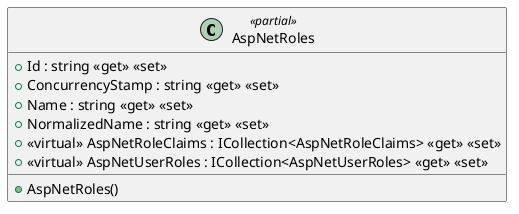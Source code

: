 @startuml
class AspNetRoles <<partial>> {
    + AspNetRoles()
    + Id : string <<get>> <<set>>
    + ConcurrencyStamp : string <<get>> <<set>>
    + Name : string <<get>> <<set>>
    + NormalizedName : string <<get>> <<set>>
    + <<virtual>> AspNetRoleClaims : ICollection<AspNetRoleClaims> <<get>> <<set>>
    + <<virtual>> AspNetUserRoles : ICollection<AspNetUserRoles> <<get>> <<set>>
}
@enduml

